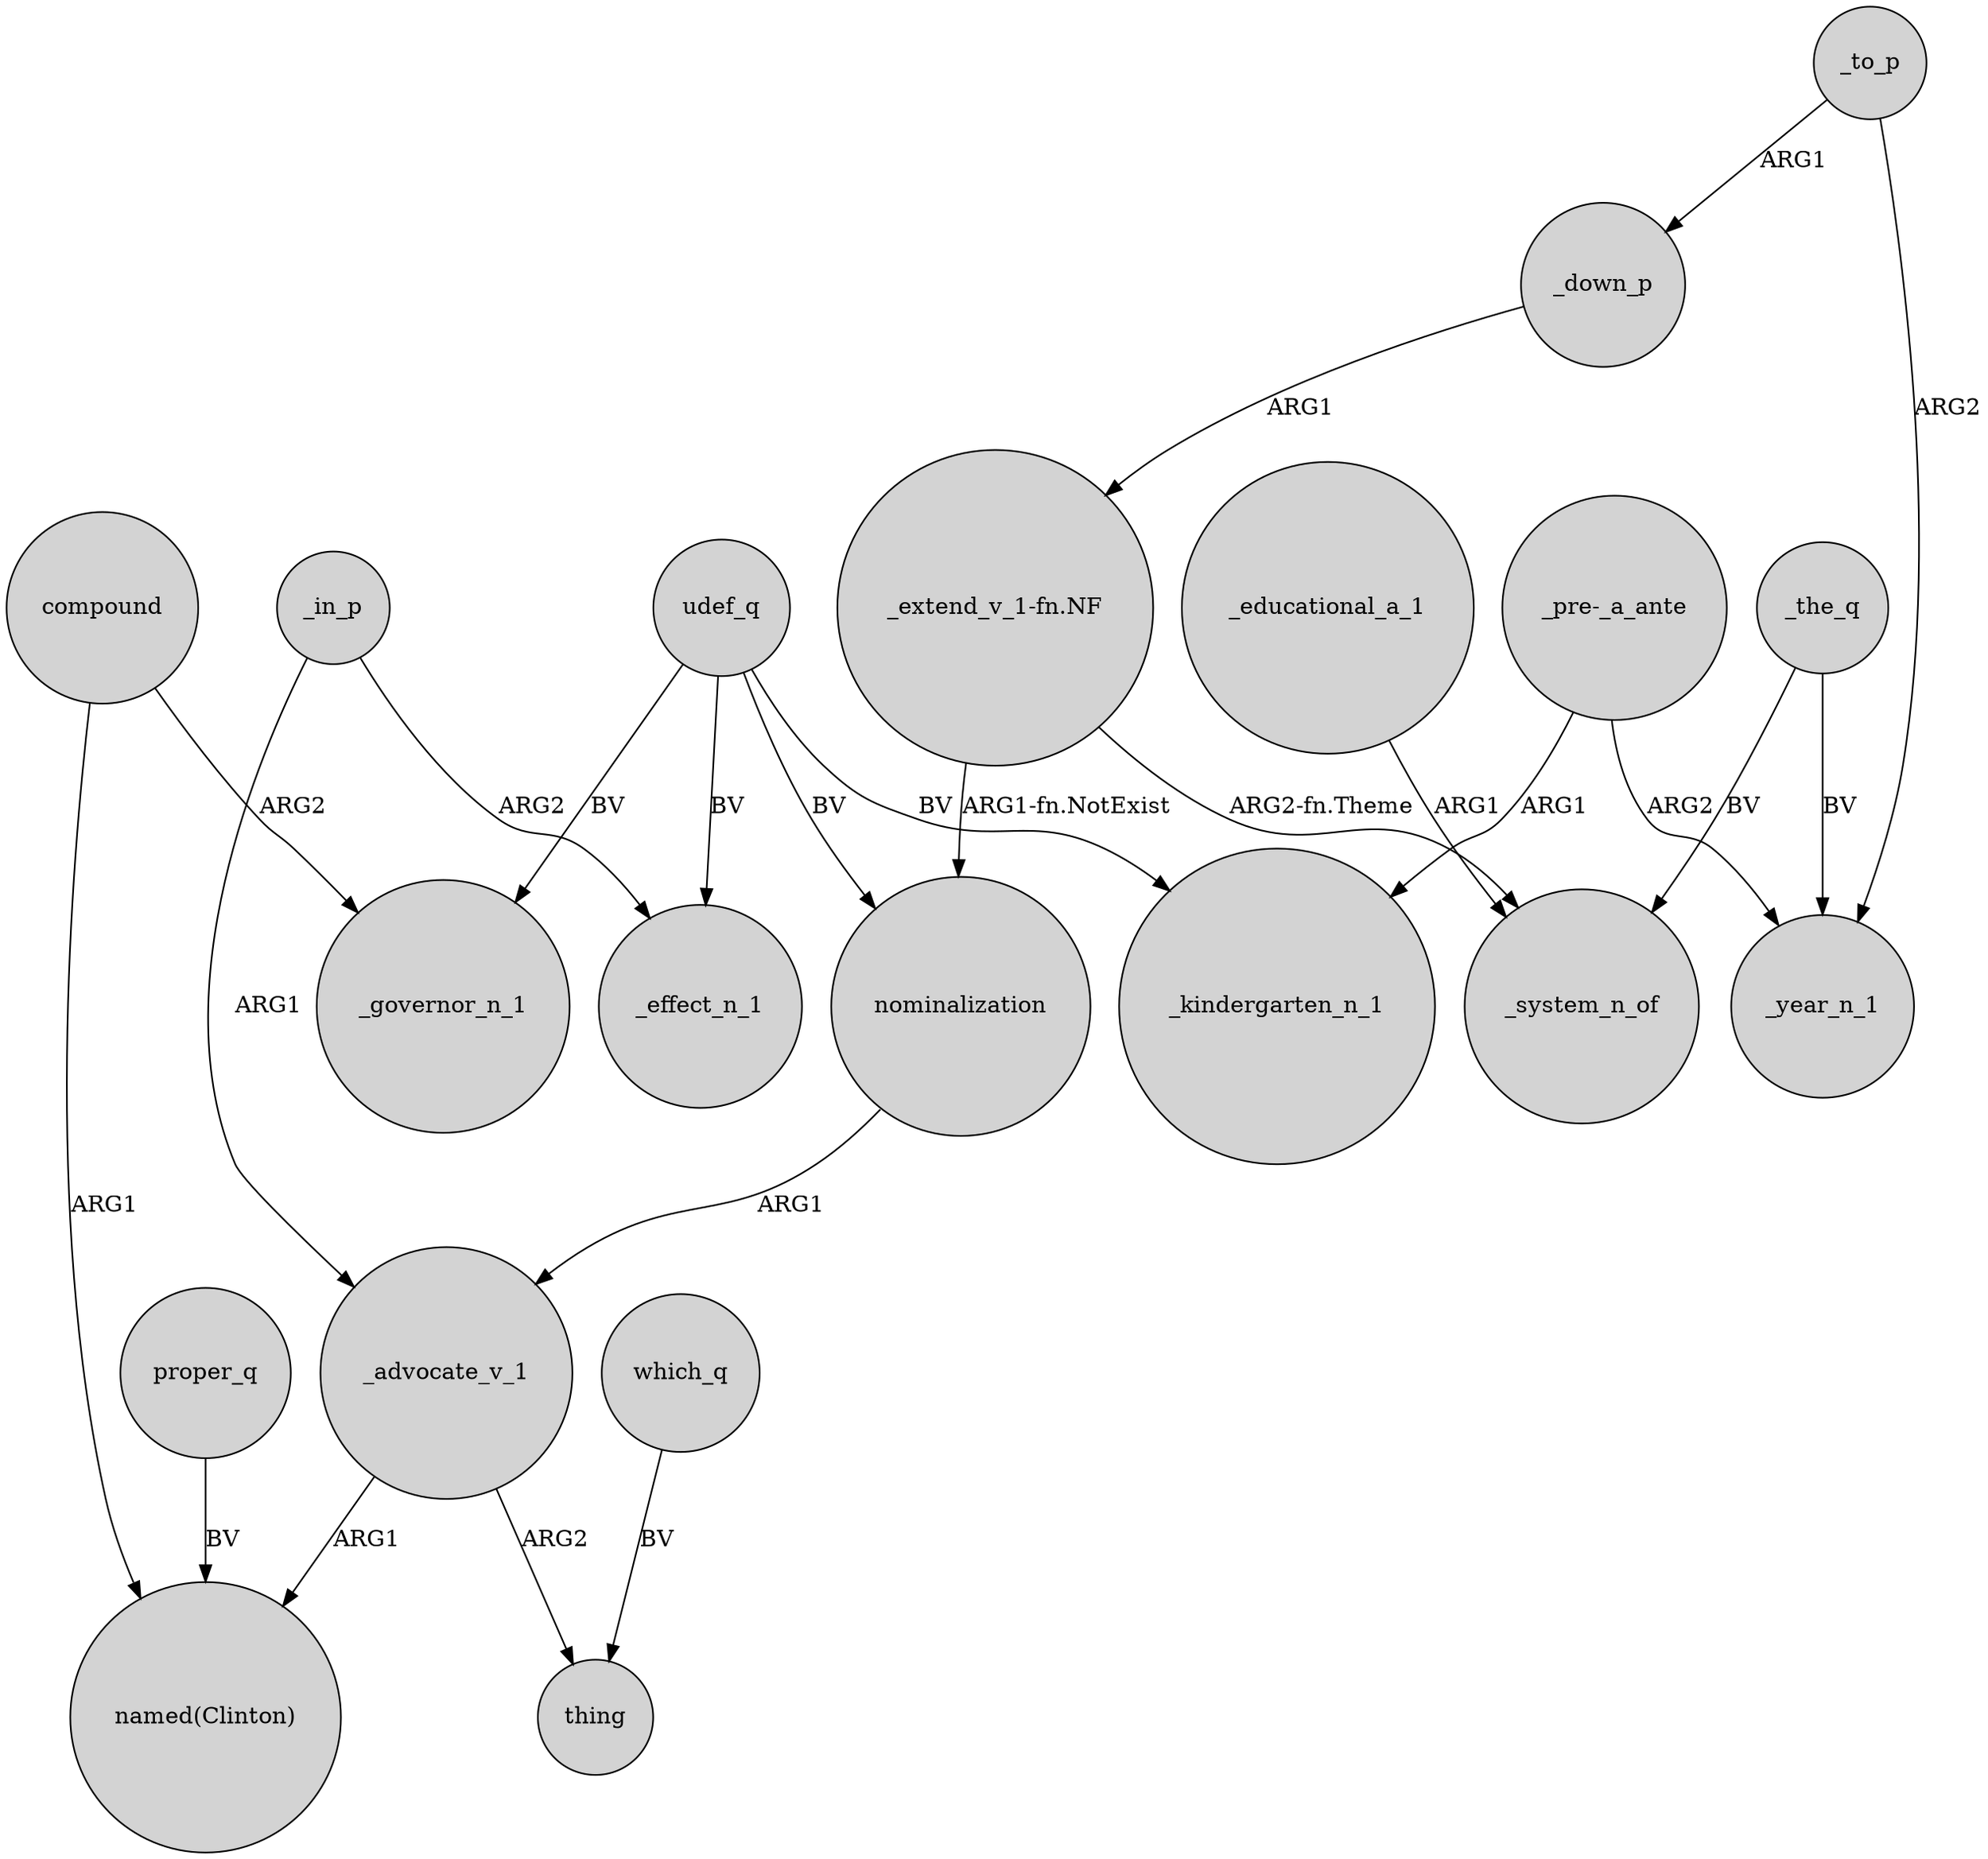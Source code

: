 digraph {
	node [shape=circle style=filled]
	udef_q -> _governor_n_1 [label=BV]
	"_pre-_a_ante" -> _year_n_1 [label=ARG2]
	compound -> "named(Clinton)" [label=ARG1]
	"_extend_v_1-fn.NF" -> nominalization [label="ARG1-fn.NotExist"]
	_in_p -> _effect_n_1 [label=ARG2]
	udef_q -> _effect_n_1 [label=BV]
	proper_q -> "named(Clinton)" [label=BV]
	_in_p -> _advocate_v_1 [label=ARG1]
	compound -> _governor_n_1 [label=ARG2]
	_advocate_v_1 -> thing [label=ARG2]
	nominalization -> _advocate_v_1 [label=ARG1]
	_down_p -> "_extend_v_1-fn.NF" [label=ARG1]
	_advocate_v_1 -> "named(Clinton)" [label=ARG1]
	udef_q -> nominalization [label=BV]
	"_extend_v_1-fn.NF" -> _system_n_of [label="ARG2-fn.Theme"]
	_to_p -> _year_n_1 [label=ARG2]
	_the_q -> _year_n_1 [label=BV]
	"_pre-_a_ante" -> _kindergarten_n_1 [label=ARG1]
	_the_q -> _system_n_of [label=BV]
	_to_p -> _down_p [label=ARG1]
	_educational_a_1 -> _system_n_of [label=ARG1]
	udef_q -> _kindergarten_n_1 [label=BV]
	which_q -> thing [label=BV]
}

